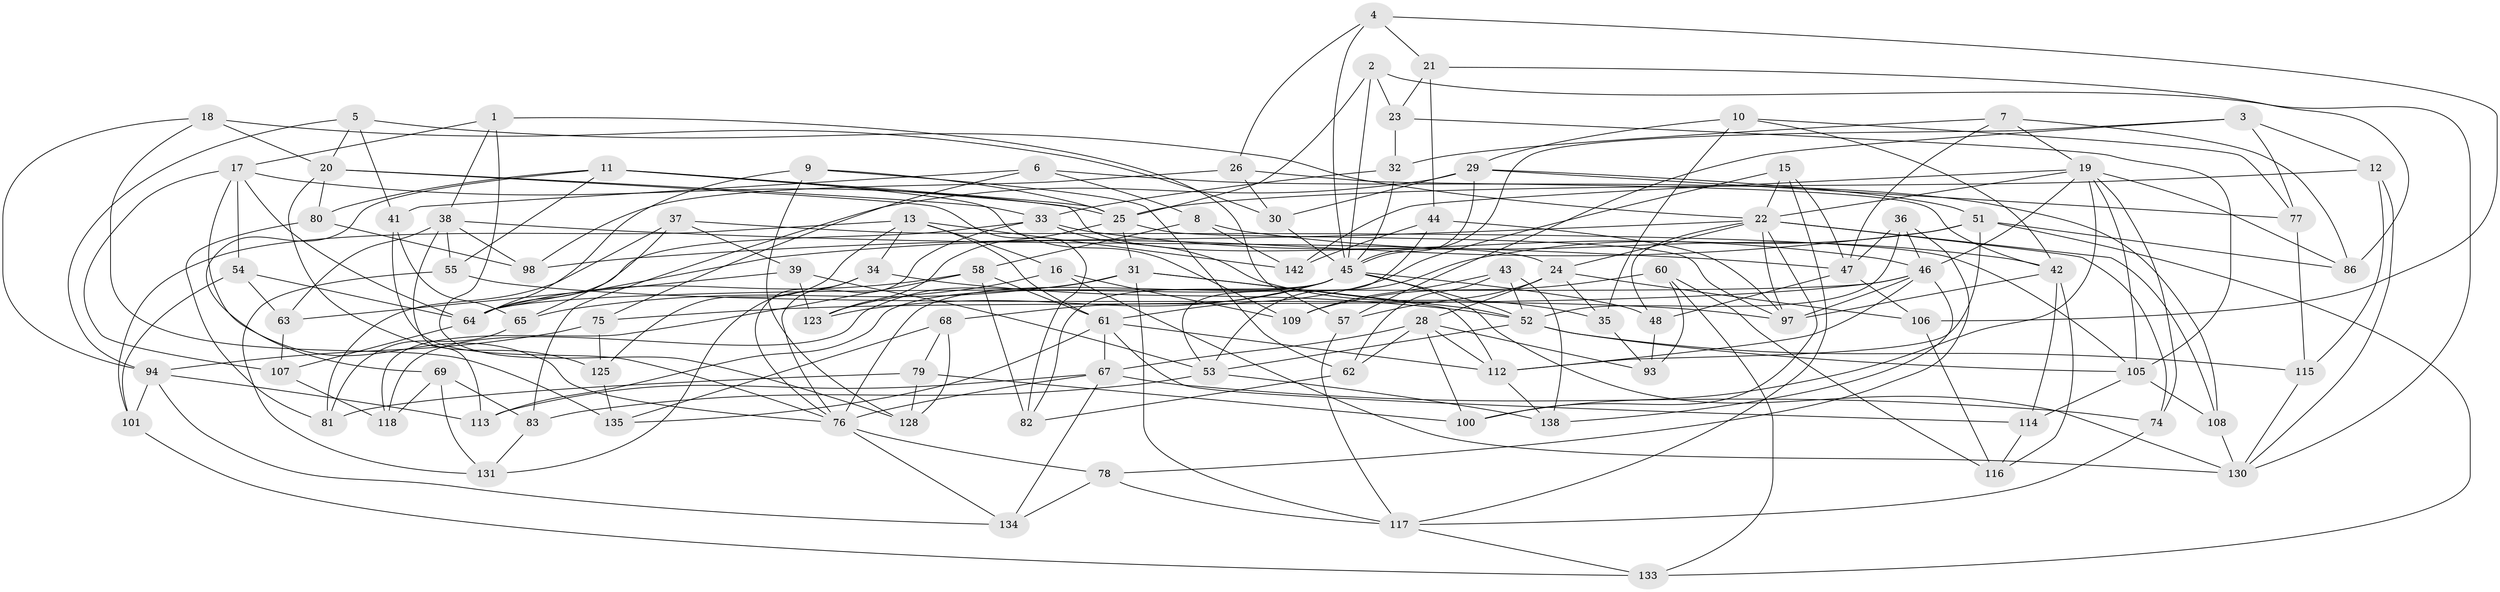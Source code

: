 // original degree distribution, {4: 1.0}
// Generated by graph-tools (version 1.1) at 2025/20/03/04/25 18:20:40]
// undirected, 100 vertices, 243 edges
graph export_dot {
graph [start="1"]
  node [color=gray90,style=filled];
  1;
  2;
  3;
  4;
  5;
  6;
  7;
  8;
  9;
  10;
  11 [super="+14"];
  12;
  13 [super="+90"];
  15;
  16;
  17 [super="+91"];
  18;
  19 [super="+88+121"];
  20 [super="+84"];
  21;
  22 [super="+27+110"];
  23;
  24 [super="+104"];
  25 [super="+40+49"];
  26;
  28 [super="+92"];
  29 [super="+71"];
  30;
  31 [super="+132"];
  32;
  33 [super="+87"];
  34;
  35;
  36;
  37;
  38 [super="+139"];
  39;
  41;
  42 [super="+95"];
  43;
  44;
  45 [super="+89+66+59"];
  46 [super="+50"];
  47 [super="+111"];
  48;
  51 [super="+126"];
  52 [super="+96+124"];
  53 [super="+122"];
  54;
  55;
  57;
  58 [super="+102"];
  60;
  61 [super="+127"];
  62;
  63;
  64 [super="+99+141"];
  65;
  67 [super="+120"];
  68;
  69;
  74;
  75;
  76 [super="+85"];
  77;
  78;
  79;
  80;
  81;
  82;
  83;
  86;
  93;
  94 [super="+103"];
  97 [super="+136"];
  98;
  100;
  101;
  105 [super="+143"];
  106;
  107;
  108;
  109;
  112 [super="+129"];
  113;
  114;
  115;
  116;
  117 [super="+140"];
  118;
  123;
  125;
  128;
  130 [super="+137"];
  131;
  133;
  134;
  135;
  138;
  142;
  1 -- 57;
  1 -- 128;
  1 -- 17;
  1 -- 38;
  2 -- 130;
  2 -- 23;
  2 -- 45;
  2 -- 25;
  3 -- 57;
  3 -- 12;
  3 -- 77;
  3 -- 45;
  4 -- 26;
  4 -- 21;
  4 -- 106;
  4 -- 45;
  5 -- 22;
  5 -- 94;
  5 -- 41;
  5 -- 20;
  6 -- 41;
  6 -- 8;
  6 -- 108;
  6 -- 75;
  7 -- 47;
  7 -- 32;
  7 -- 86;
  7 -- 19;
  8 -- 58;
  8 -- 142;
  8 -- 42;
  9 -- 62;
  9 -- 128;
  9 -- 25;
  9 -- 64;
  10 -- 35;
  10 -- 42;
  10 -- 77;
  10 -- 29;
  11 -- 80;
  11 -- 55;
  11 -- 24;
  11 -- 25;
  11 -- 109;
  11 -- 69;
  12 -- 130;
  12 -- 115;
  12 -- 25;
  13 -- 16;
  13 -- 142;
  13 -- 61;
  13 -- 125;
  13 -- 34;
  13 -- 101;
  15 -- 117;
  15 -- 47;
  15 -- 22;
  15 -- 61;
  16 -- 109;
  16 -- 123;
  16 -- 130;
  17 -- 64;
  17 -- 107;
  17 -- 25;
  17 -- 76;
  17 -- 54;
  18 -- 30;
  18 -- 20;
  18 -- 135;
  18 -- 94;
  19 -- 100;
  19 -- 105;
  19 -- 142;
  19 -- 74;
  19 -- 22;
  19 -- 86;
  19 -- 46;
  20 -- 80;
  20 -- 82;
  20 -- 33;
  20 -- 125;
  21 -- 44;
  21 -- 86;
  21 -- 23;
  22 -- 48;
  22 -- 98;
  22 -- 100;
  22 -- 24;
  22 -- 74;
  22 -- 108;
  22 -- 97;
  23 -- 105;
  23 -- 32;
  24 -- 106;
  24 -- 28;
  24 -- 57;
  24 -- 35;
  25 -- 123;
  25 -- 31;
  25 -- 97;
  26 -- 42;
  26 -- 30;
  26 -- 98;
  28 -- 62;
  28 -- 67;
  28 -- 100;
  28 -- 93;
  28 -- 112;
  29 -- 77;
  29 -- 30;
  29 -- 51;
  29 -- 83;
  29 -- 45;
  30 -- 45;
  31 -- 117;
  31 -- 112;
  31 -- 65;
  31 -- 118;
  31 -- 52;
  32 -- 33;
  32 -- 45;
  33 -- 76;
  33 -- 64;
  33 -- 35;
  33 -- 46;
  34 -- 76;
  34 -- 131;
  34 -- 52;
  35 -- 93;
  36 -- 46;
  36 -- 78;
  36 -- 52;
  36 -- 47;
  37 -- 65;
  37 -- 39;
  37 -- 81;
  37 -- 105;
  38 -- 98;
  38 -- 55;
  38 -- 47;
  38 -- 113;
  38 -- 63;
  39 -- 53;
  39 -- 123;
  39 -- 63;
  41 -- 65;
  41 -- 76;
  42 -- 116;
  42 -- 97;
  42 -- 114;
  43 -- 138;
  43 -- 62;
  43 -- 109;
  43 -- 52;
  44 -- 142;
  44 -- 97;
  44 -- 53;
  45 -- 82;
  45 -- 48;
  45 -- 68;
  45 -- 76;
  45 -- 113;
  45 -- 52;
  45 -- 123;
  45 -- 130;
  46 -- 138;
  46 -- 112;
  46 -- 97;
  46 -- 75;
  46 -- 64;
  47 -- 106;
  47 -- 48;
  48 -- 93;
  51 -- 133;
  51 -- 64;
  51 -- 112;
  51 -- 53;
  51 -- 86;
  52 -- 115;
  52 -- 105;
  52 -- 53;
  53 -- 138;
  53 -- 83;
  54 -- 101;
  54 -- 63;
  54 -- 64;
  55 -- 131;
  55 -- 97;
  57 -- 117;
  58 -- 82;
  58 -- 61 [weight=2];
  58 -- 64;
  58 -- 118;
  60 -- 109;
  60 -- 133;
  60 -- 116;
  60 -- 93;
  61 -- 112;
  61 -- 114;
  61 -- 135;
  61 -- 67;
  62 -- 82;
  63 -- 107;
  64 -- 107;
  65 -- 81;
  67 -- 134;
  67 -- 76;
  67 -- 113;
  67 -- 74;
  68 -- 128;
  68 -- 135;
  68 -- 79;
  69 -- 118;
  69 -- 83;
  69 -- 131;
  74 -- 117;
  75 -- 94;
  75 -- 125;
  76 -- 134;
  76 -- 78;
  77 -- 115;
  78 -- 134;
  78 -- 117;
  79 -- 81;
  79 -- 128;
  79 -- 100;
  80 -- 81;
  80 -- 98;
  83 -- 131;
  94 -- 134;
  94 -- 113;
  94 -- 101;
  101 -- 133;
  105 -- 114;
  105 -- 108;
  106 -- 116;
  107 -- 118;
  108 -- 130;
  112 -- 138;
  114 -- 116;
  115 -- 130;
  117 -- 133;
  125 -- 135;
}
